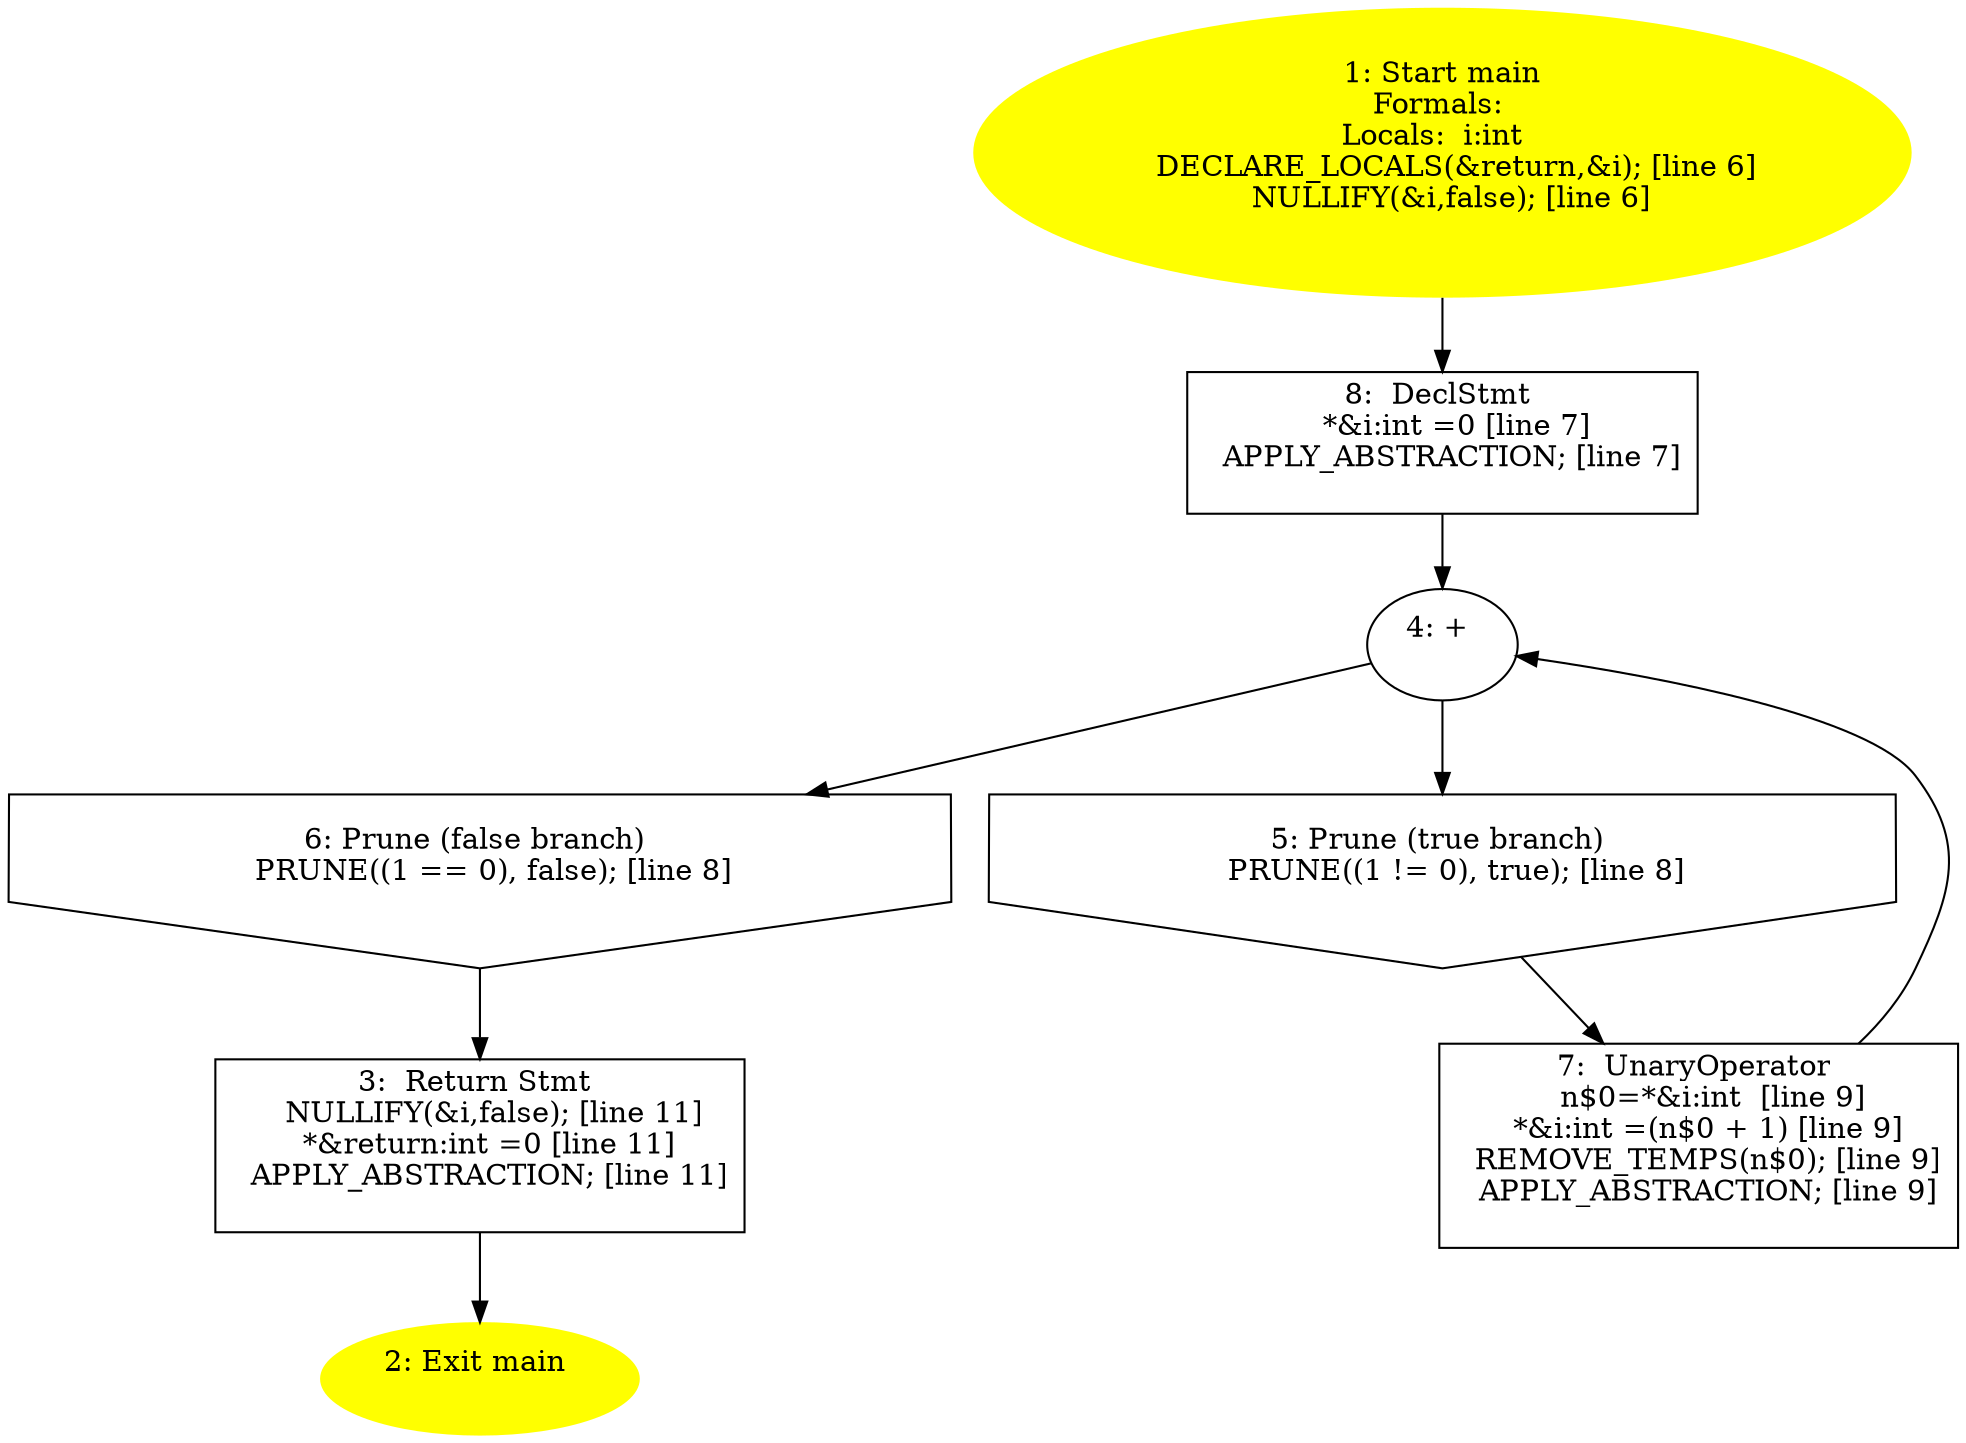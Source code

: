 digraph iCFG {
8 [label="8:  DeclStmt \n   *&i:int =0 [line 7]\n  APPLY_ABSTRACTION; [line 7]\n " shape="box"]
	

	 8 -> 4 ;
7 [label="7:  UnaryOperator \n   n$0=*&i:int  [line 9]\n  *&i:int =(n$0 + 1) [line 9]\n  REMOVE_TEMPS(n$0); [line 9]\n  APPLY_ABSTRACTION; [line 9]\n " shape="box"]
	

	 7 -> 4 ;
6 [label="6: Prune (false branch) \n   PRUNE((1 == 0), false); [line 8]\n " shape="invhouse"]
	

	 6 -> 3 ;
5 [label="5: Prune (true branch) \n   PRUNE((1 != 0), true); [line 8]\n " shape="invhouse"]
	

	 5 -> 7 ;
4 [label="4: + \n  " ]
	

	 4 -> 5 ;
	 4 -> 6 ;
3 [label="3:  Return Stmt \n   NULLIFY(&i,false); [line 11]\n  *&return:int =0 [line 11]\n  APPLY_ABSTRACTION; [line 11]\n " shape="box"]
	

	 3 -> 2 ;
2 [label="2: Exit main \n  " color=yellow style=filled]
	

1 [label="1: Start main\nFormals: \nLocals:  i:int  \n   DECLARE_LOCALS(&return,&i); [line 6]\n  NULLIFY(&i,false); [line 6]\n " color=yellow style=filled]
	

	 1 -> 8 ;
}
